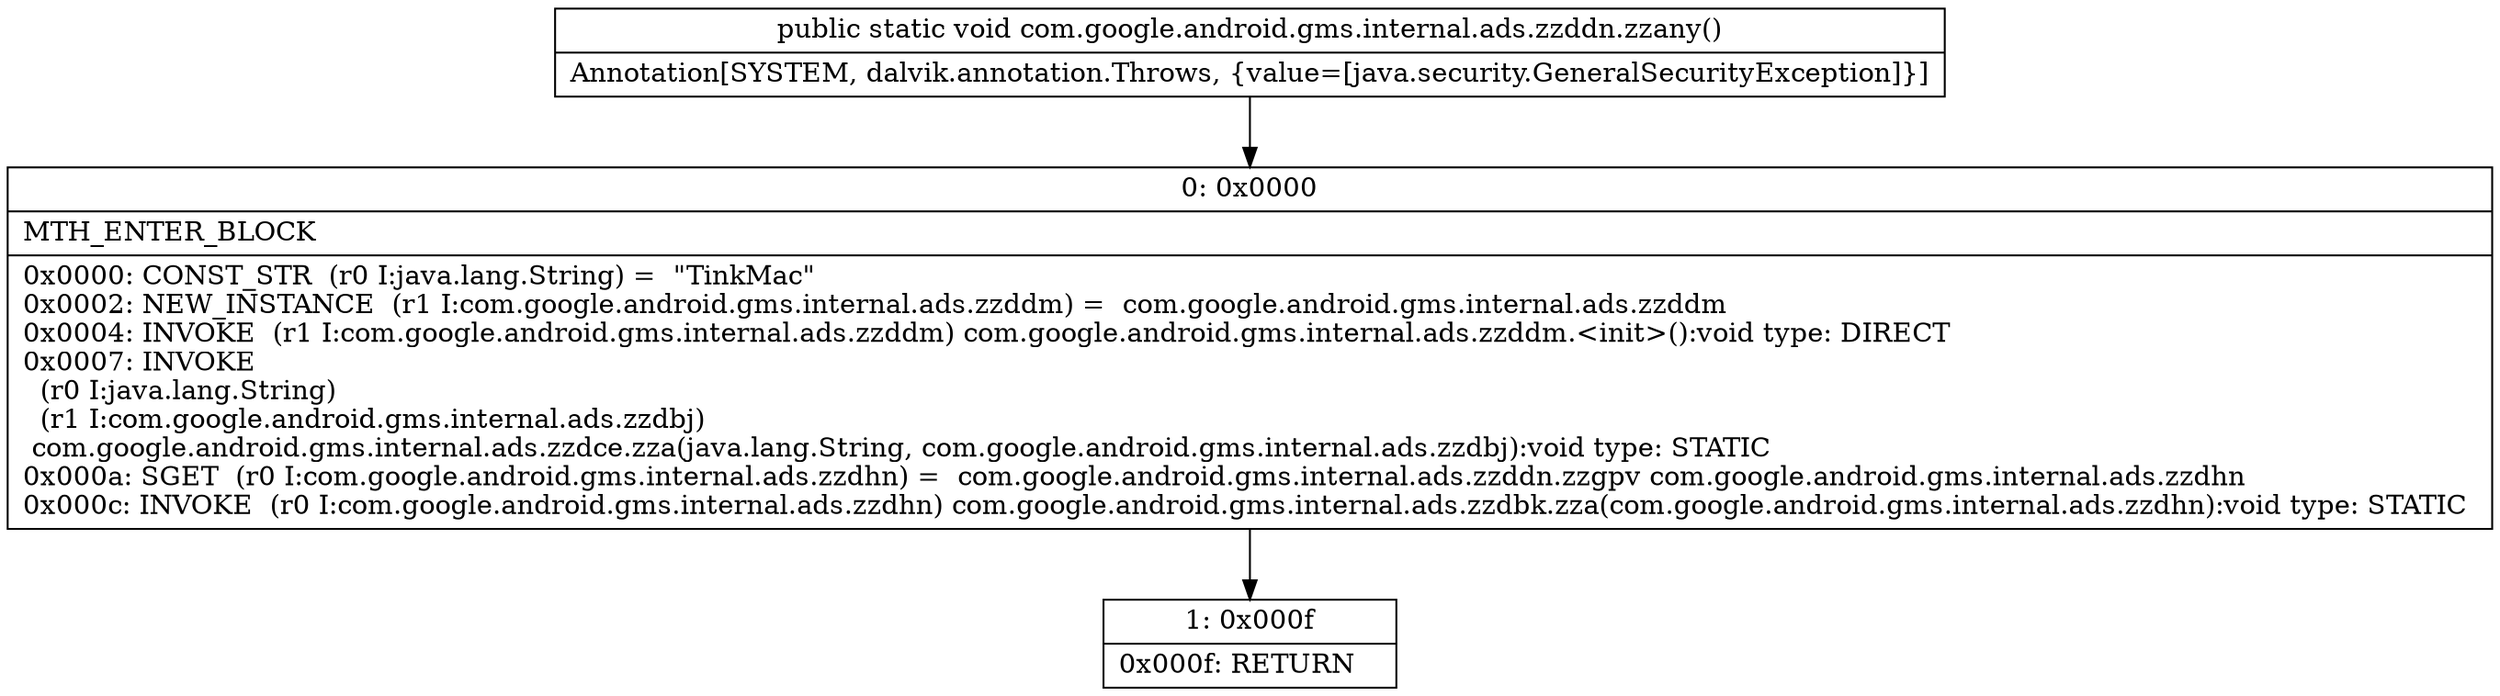 digraph "CFG forcom.google.android.gms.internal.ads.zzddn.zzany()V" {
Node_0 [shape=record,label="{0\:\ 0x0000|MTH_ENTER_BLOCK\l|0x0000: CONST_STR  (r0 I:java.lang.String) =  \"TinkMac\" \l0x0002: NEW_INSTANCE  (r1 I:com.google.android.gms.internal.ads.zzddm) =  com.google.android.gms.internal.ads.zzddm \l0x0004: INVOKE  (r1 I:com.google.android.gms.internal.ads.zzddm) com.google.android.gms.internal.ads.zzddm.\<init\>():void type: DIRECT \l0x0007: INVOKE  \l  (r0 I:java.lang.String)\l  (r1 I:com.google.android.gms.internal.ads.zzdbj)\l com.google.android.gms.internal.ads.zzdce.zza(java.lang.String, com.google.android.gms.internal.ads.zzdbj):void type: STATIC \l0x000a: SGET  (r0 I:com.google.android.gms.internal.ads.zzdhn) =  com.google.android.gms.internal.ads.zzddn.zzgpv com.google.android.gms.internal.ads.zzdhn \l0x000c: INVOKE  (r0 I:com.google.android.gms.internal.ads.zzdhn) com.google.android.gms.internal.ads.zzdbk.zza(com.google.android.gms.internal.ads.zzdhn):void type: STATIC \l}"];
Node_1 [shape=record,label="{1\:\ 0x000f|0x000f: RETURN   \l}"];
MethodNode[shape=record,label="{public static void com.google.android.gms.internal.ads.zzddn.zzany()  | Annotation[SYSTEM, dalvik.annotation.Throws, \{value=[java.security.GeneralSecurityException]\}]\l}"];
MethodNode -> Node_0;
Node_0 -> Node_1;
}

